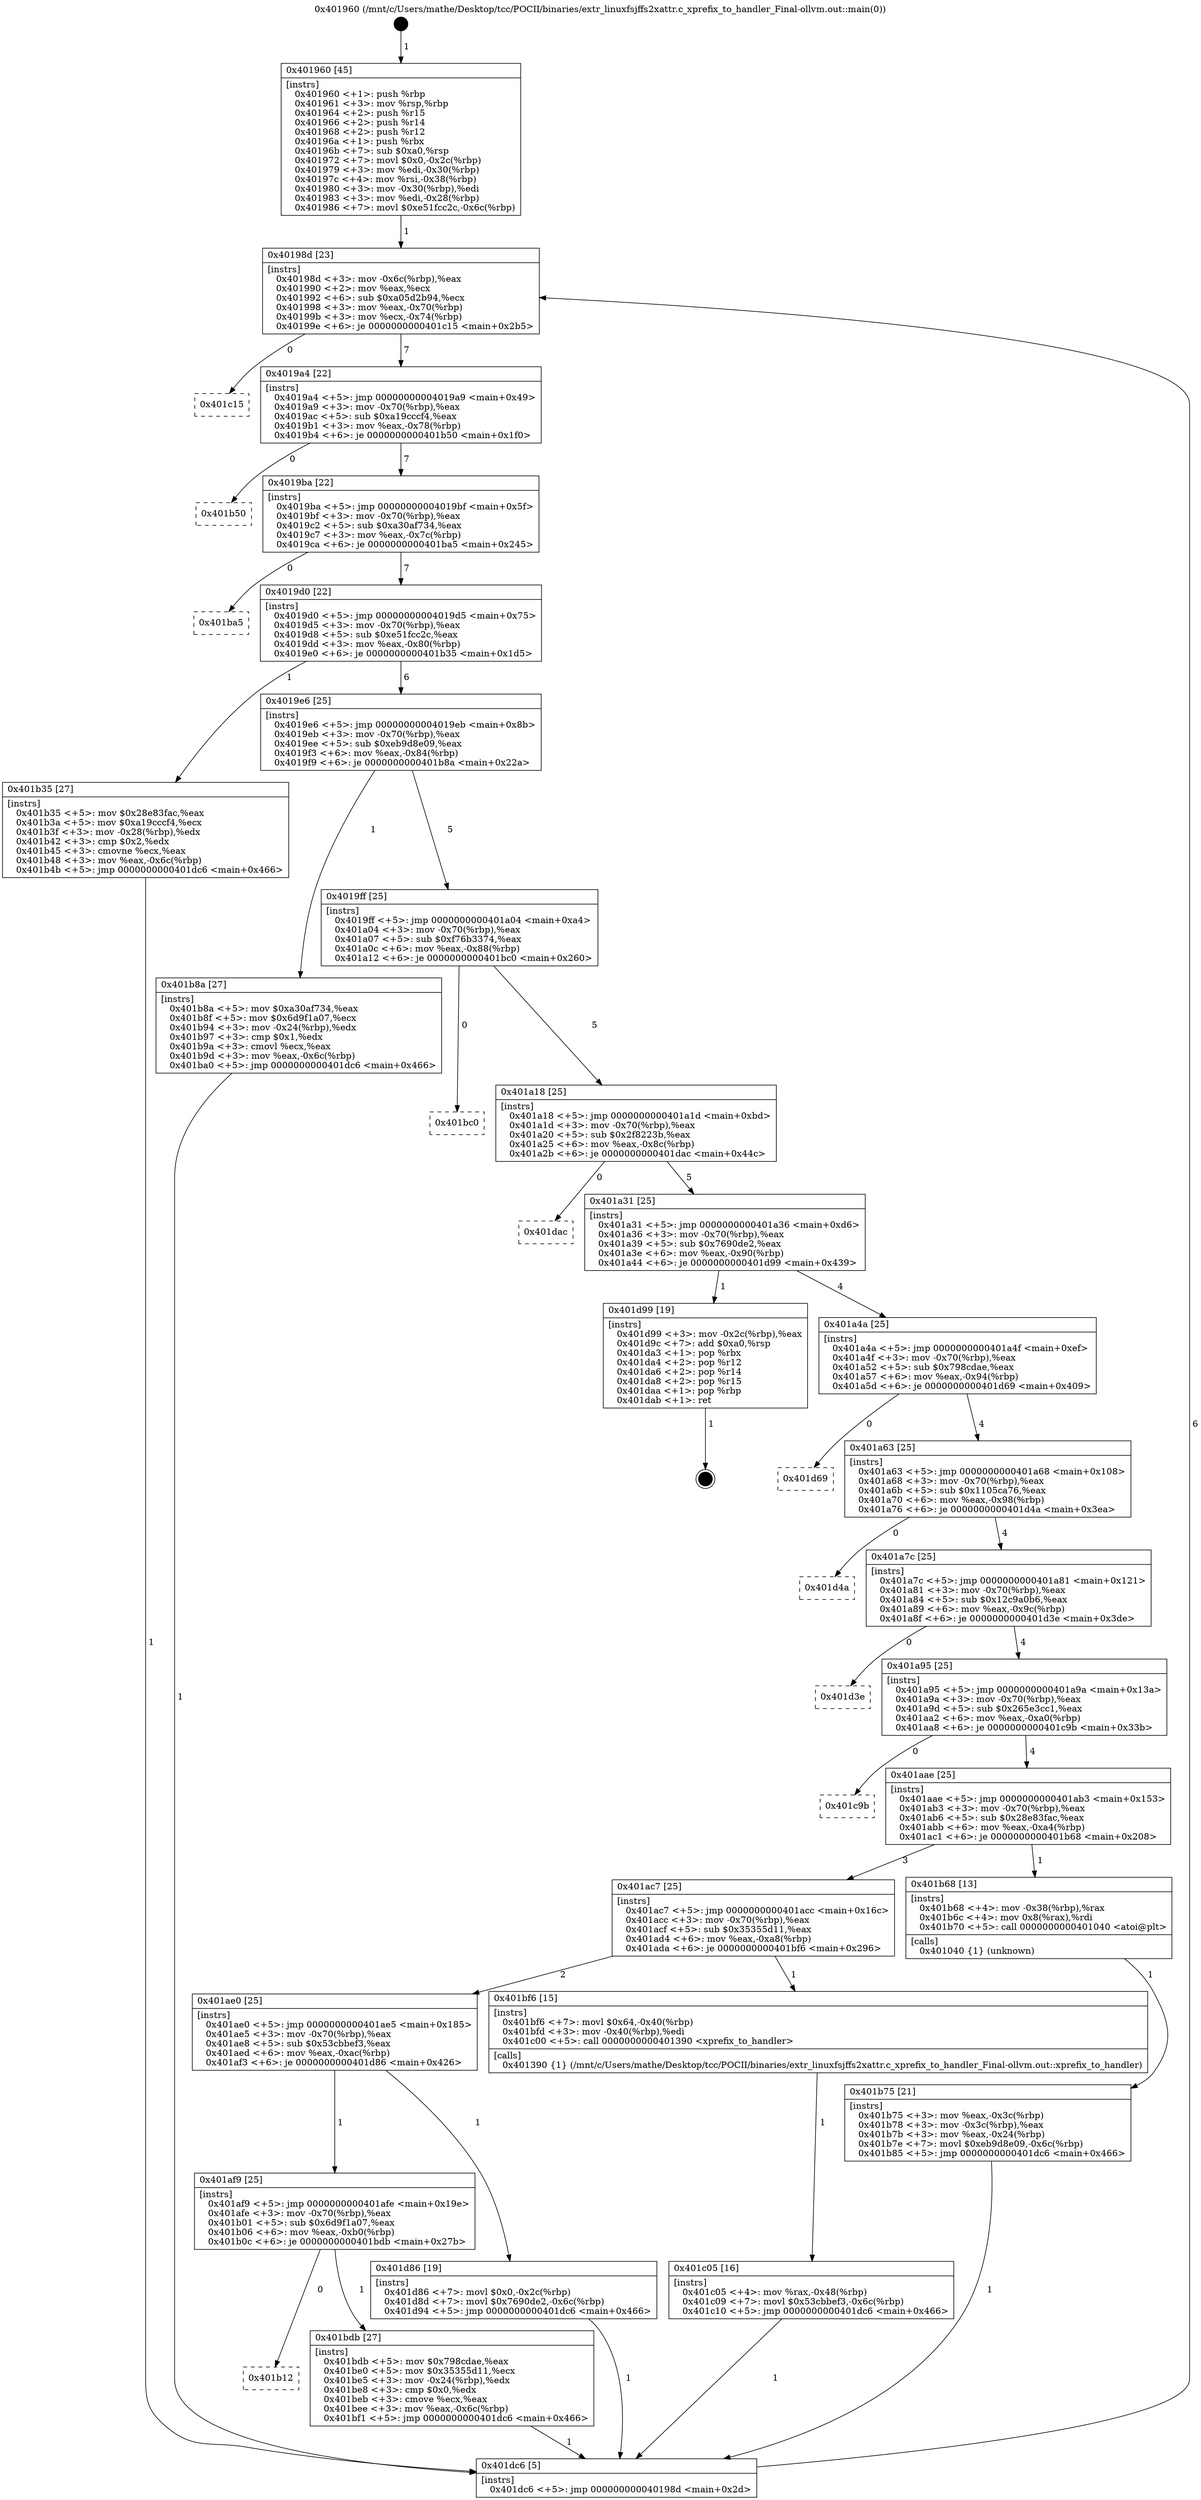 digraph "0x401960" {
  label = "0x401960 (/mnt/c/Users/mathe/Desktop/tcc/POCII/binaries/extr_linuxfsjffs2xattr.c_xprefix_to_handler_Final-ollvm.out::main(0))"
  labelloc = "t"
  node[shape=record]

  Entry [label="",width=0.3,height=0.3,shape=circle,fillcolor=black,style=filled]
  "0x40198d" [label="{
     0x40198d [23]\l
     | [instrs]\l
     &nbsp;&nbsp;0x40198d \<+3\>: mov -0x6c(%rbp),%eax\l
     &nbsp;&nbsp;0x401990 \<+2\>: mov %eax,%ecx\l
     &nbsp;&nbsp;0x401992 \<+6\>: sub $0xa05d2b94,%ecx\l
     &nbsp;&nbsp;0x401998 \<+3\>: mov %eax,-0x70(%rbp)\l
     &nbsp;&nbsp;0x40199b \<+3\>: mov %ecx,-0x74(%rbp)\l
     &nbsp;&nbsp;0x40199e \<+6\>: je 0000000000401c15 \<main+0x2b5\>\l
  }"]
  "0x401c15" [label="{
     0x401c15\l
  }", style=dashed]
  "0x4019a4" [label="{
     0x4019a4 [22]\l
     | [instrs]\l
     &nbsp;&nbsp;0x4019a4 \<+5\>: jmp 00000000004019a9 \<main+0x49\>\l
     &nbsp;&nbsp;0x4019a9 \<+3\>: mov -0x70(%rbp),%eax\l
     &nbsp;&nbsp;0x4019ac \<+5\>: sub $0xa19cccf4,%eax\l
     &nbsp;&nbsp;0x4019b1 \<+3\>: mov %eax,-0x78(%rbp)\l
     &nbsp;&nbsp;0x4019b4 \<+6\>: je 0000000000401b50 \<main+0x1f0\>\l
  }"]
  Exit [label="",width=0.3,height=0.3,shape=circle,fillcolor=black,style=filled,peripheries=2]
  "0x401b50" [label="{
     0x401b50\l
  }", style=dashed]
  "0x4019ba" [label="{
     0x4019ba [22]\l
     | [instrs]\l
     &nbsp;&nbsp;0x4019ba \<+5\>: jmp 00000000004019bf \<main+0x5f\>\l
     &nbsp;&nbsp;0x4019bf \<+3\>: mov -0x70(%rbp),%eax\l
     &nbsp;&nbsp;0x4019c2 \<+5\>: sub $0xa30af734,%eax\l
     &nbsp;&nbsp;0x4019c7 \<+3\>: mov %eax,-0x7c(%rbp)\l
     &nbsp;&nbsp;0x4019ca \<+6\>: je 0000000000401ba5 \<main+0x245\>\l
  }"]
  "0x401c05" [label="{
     0x401c05 [16]\l
     | [instrs]\l
     &nbsp;&nbsp;0x401c05 \<+4\>: mov %rax,-0x48(%rbp)\l
     &nbsp;&nbsp;0x401c09 \<+7\>: movl $0x53cbbef3,-0x6c(%rbp)\l
     &nbsp;&nbsp;0x401c10 \<+5\>: jmp 0000000000401dc6 \<main+0x466\>\l
  }"]
  "0x401ba5" [label="{
     0x401ba5\l
  }", style=dashed]
  "0x4019d0" [label="{
     0x4019d0 [22]\l
     | [instrs]\l
     &nbsp;&nbsp;0x4019d0 \<+5\>: jmp 00000000004019d5 \<main+0x75\>\l
     &nbsp;&nbsp;0x4019d5 \<+3\>: mov -0x70(%rbp),%eax\l
     &nbsp;&nbsp;0x4019d8 \<+5\>: sub $0xe51fcc2c,%eax\l
     &nbsp;&nbsp;0x4019dd \<+3\>: mov %eax,-0x80(%rbp)\l
     &nbsp;&nbsp;0x4019e0 \<+6\>: je 0000000000401b35 \<main+0x1d5\>\l
  }"]
  "0x401b12" [label="{
     0x401b12\l
  }", style=dashed]
  "0x401b35" [label="{
     0x401b35 [27]\l
     | [instrs]\l
     &nbsp;&nbsp;0x401b35 \<+5\>: mov $0x28e83fac,%eax\l
     &nbsp;&nbsp;0x401b3a \<+5\>: mov $0xa19cccf4,%ecx\l
     &nbsp;&nbsp;0x401b3f \<+3\>: mov -0x28(%rbp),%edx\l
     &nbsp;&nbsp;0x401b42 \<+3\>: cmp $0x2,%edx\l
     &nbsp;&nbsp;0x401b45 \<+3\>: cmovne %ecx,%eax\l
     &nbsp;&nbsp;0x401b48 \<+3\>: mov %eax,-0x6c(%rbp)\l
     &nbsp;&nbsp;0x401b4b \<+5\>: jmp 0000000000401dc6 \<main+0x466\>\l
  }"]
  "0x4019e6" [label="{
     0x4019e6 [25]\l
     | [instrs]\l
     &nbsp;&nbsp;0x4019e6 \<+5\>: jmp 00000000004019eb \<main+0x8b\>\l
     &nbsp;&nbsp;0x4019eb \<+3\>: mov -0x70(%rbp),%eax\l
     &nbsp;&nbsp;0x4019ee \<+5\>: sub $0xeb9d8e09,%eax\l
     &nbsp;&nbsp;0x4019f3 \<+6\>: mov %eax,-0x84(%rbp)\l
     &nbsp;&nbsp;0x4019f9 \<+6\>: je 0000000000401b8a \<main+0x22a\>\l
  }"]
  "0x401dc6" [label="{
     0x401dc6 [5]\l
     | [instrs]\l
     &nbsp;&nbsp;0x401dc6 \<+5\>: jmp 000000000040198d \<main+0x2d\>\l
  }"]
  "0x401960" [label="{
     0x401960 [45]\l
     | [instrs]\l
     &nbsp;&nbsp;0x401960 \<+1\>: push %rbp\l
     &nbsp;&nbsp;0x401961 \<+3\>: mov %rsp,%rbp\l
     &nbsp;&nbsp;0x401964 \<+2\>: push %r15\l
     &nbsp;&nbsp;0x401966 \<+2\>: push %r14\l
     &nbsp;&nbsp;0x401968 \<+2\>: push %r12\l
     &nbsp;&nbsp;0x40196a \<+1\>: push %rbx\l
     &nbsp;&nbsp;0x40196b \<+7\>: sub $0xa0,%rsp\l
     &nbsp;&nbsp;0x401972 \<+7\>: movl $0x0,-0x2c(%rbp)\l
     &nbsp;&nbsp;0x401979 \<+3\>: mov %edi,-0x30(%rbp)\l
     &nbsp;&nbsp;0x40197c \<+4\>: mov %rsi,-0x38(%rbp)\l
     &nbsp;&nbsp;0x401980 \<+3\>: mov -0x30(%rbp),%edi\l
     &nbsp;&nbsp;0x401983 \<+3\>: mov %edi,-0x28(%rbp)\l
     &nbsp;&nbsp;0x401986 \<+7\>: movl $0xe51fcc2c,-0x6c(%rbp)\l
  }"]
  "0x401bdb" [label="{
     0x401bdb [27]\l
     | [instrs]\l
     &nbsp;&nbsp;0x401bdb \<+5\>: mov $0x798cdae,%eax\l
     &nbsp;&nbsp;0x401be0 \<+5\>: mov $0x35355d11,%ecx\l
     &nbsp;&nbsp;0x401be5 \<+3\>: mov -0x24(%rbp),%edx\l
     &nbsp;&nbsp;0x401be8 \<+3\>: cmp $0x0,%edx\l
     &nbsp;&nbsp;0x401beb \<+3\>: cmove %ecx,%eax\l
     &nbsp;&nbsp;0x401bee \<+3\>: mov %eax,-0x6c(%rbp)\l
     &nbsp;&nbsp;0x401bf1 \<+5\>: jmp 0000000000401dc6 \<main+0x466\>\l
  }"]
  "0x401b8a" [label="{
     0x401b8a [27]\l
     | [instrs]\l
     &nbsp;&nbsp;0x401b8a \<+5\>: mov $0xa30af734,%eax\l
     &nbsp;&nbsp;0x401b8f \<+5\>: mov $0x6d9f1a07,%ecx\l
     &nbsp;&nbsp;0x401b94 \<+3\>: mov -0x24(%rbp),%edx\l
     &nbsp;&nbsp;0x401b97 \<+3\>: cmp $0x1,%edx\l
     &nbsp;&nbsp;0x401b9a \<+3\>: cmovl %ecx,%eax\l
     &nbsp;&nbsp;0x401b9d \<+3\>: mov %eax,-0x6c(%rbp)\l
     &nbsp;&nbsp;0x401ba0 \<+5\>: jmp 0000000000401dc6 \<main+0x466\>\l
  }"]
  "0x4019ff" [label="{
     0x4019ff [25]\l
     | [instrs]\l
     &nbsp;&nbsp;0x4019ff \<+5\>: jmp 0000000000401a04 \<main+0xa4\>\l
     &nbsp;&nbsp;0x401a04 \<+3\>: mov -0x70(%rbp),%eax\l
     &nbsp;&nbsp;0x401a07 \<+5\>: sub $0xf76b3374,%eax\l
     &nbsp;&nbsp;0x401a0c \<+6\>: mov %eax,-0x88(%rbp)\l
     &nbsp;&nbsp;0x401a12 \<+6\>: je 0000000000401bc0 \<main+0x260\>\l
  }"]
  "0x401af9" [label="{
     0x401af9 [25]\l
     | [instrs]\l
     &nbsp;&nbsp;0x401af9 \<+5\>: jmp 0000000000401afe \<main+0x19e\>\l
     &nbsp;&nbsp;0x401afe \<+3\>: mov -0x70(%rbp),%eax\l
     &nbsp;&nbsp;0x401b01 \<+5\>: sub $0x6d9f1a07,%eax\l
     &nbsp;&nbsp;0x401b06 \<+6\>: mov %eax,-0xb0(%rbp)\l
     &nbsp;&nbsp;0x401b0c \<+6\>: je 0000000000401bdb \<main+0x27b\>\l
  }"]
  "0x401bc0" [label="{
     0x401bc0\l
  }", style=dashed]
  "0x401a18" [label="{
     0x401a18 [25]\l
     | [instrs]\l
     &nbsp;&nbsp;0x401a18 \<+5\>: jmp 0000000000401a1d \<main+0xbd\>\l
     &nbsp;&nbsp;0x401a1d \<+3\>: mov -0x70(%rbp),%eax\l
     &nbsp;&nbsp;0x401a20 \<+5\>: sub $0x2f8223b,%eax\l
     &nbsp;&nbsp;0x401a25 \<+6\>: mov %eax,-0x8c(%rbp)\l
     &nbsp;&nbsp;0x401a2b \<+6\>: je 0000000000401dac \<main+0x44c\>\l
  }"]
  "0x401d86" [label="{
     0x401d86 [19]\l
     | [instrs]\l
     &nbsp;&nbsp;0x401d86 \<+7\>: movl $0x0,-0x2c(%rbp)\l
     &nbsp;&nbsp;0x401d8d \<+7\>: movl $0x7690de2,-0x6c(%rbp)\l
     &nbsp;&nbsp;0x401d94 \<+5\>: jmp 0000000000401dc6 \<main+0x466\>\l
  }"]
  "0x401dac" [label="{
     0x401dac\l
  }", style=dashed]
  "0x401a31" [label="{
     0x401a31 [25]\l
     | [instrs]\l
     &nbsp;&nbsp;0x401a31 \<+5\>: jmp 0000000000401a36 \<main+0xd6\>\l
     &nbsp;&nbsp;0x401a36 \<+3\>: mov -0x70(%rbp),%eax\l
     &nbsp;&nbsp;0x401a39 \<+5\>: sub $0x7690de2,%eax\l
     &nbsp;&nbsp;0x401a3e \<+6\>: mov %eax,-0x90(%rbp)\l
     &nbsp;&nbsp;0x401a44 \<+6\>: je 0000000000401d99 \<main+0x439\>\l
  }"]
  "0x401ae0" [label="{
     0x401ae0 [25]\l
     | [instrs]\l
     &nbsp;&nbsp;0x401ae0 \<+5\>: jmp 0000000000401ae5 \<main+0x185\>\l
     &nbsp;&nbsp;0x401ae5 \<+3\>: mov -0x70(%rbp),%eax\l
     &nbsp;&nbsp;0x401ae8 \<+5\>: sub $0x53cbbef3,%eax\l
     &nbsp;&nbsp;0x401aed \<+6\>: mov %eax,-0xac(%rbp)\l
     &nbsp;&nbsp;0x401af3 \<+6\>: je 0000000000401d86 \<main+0x426\>\l
  }"]
  "0x401d99" [label="{
     0x401d99 [19]\l
     | [instrs]\l
     &nbsp;&nbsp;0x401d99 \<+3\>: mov -0x2c(%rbp),%eax\l
     &nbsp;&nbsp;0x401d9c \<+7\>: add $0xa0,%rsp\l
     &nbsp;&nbsp;0x401da3 \<+1\>: pop %rbx\l
     &nbsp;&nbsp;0x401da4 \<+2\>: pop %r12\l
     &nbsp;&nbsp;0x401da6 \<+2\>: pop %r14\l
     &nbsp;&nbsp;0x401da8 \<+2\>: pop %r15\l
     &nbsp;&nbsp;0x401daa \<+1\>: pop %rbp\l
     &nbsp;&nbsp;0x401dab \<+1\>: ret\l
  }"]
  "0x401a4a" [label="{
     0x401a4a [25]\l
     | [instrs]\l
     &nbsp;&nbsp;0x401a4a \<+5\>: jmp 0000000000401a4f \<main+0xef\>\l
     &nbsp;&nbsp;0x401a4f \<+3\>: mov -0x70(%rbp),%eax\l
     &nbsp;&nbsp;0x401a52 \<+5\>: sub $0x798cdae,%eax\l
     &nbsp;&nbsp;0x401a57 \<+6\>: mov %eax,-0x94(%rbp)\l
     &nbsp;&nbsp;0x401a5d \<+6\>: je 0000000000401d69 \<main+0x409\>\l
  }"]
  "0x401bf6" [label="{
     0x401bf6 [15]\l
     | [instrs]\l
     &nbsp;&nbsp;0x401bf6 \<+7\>: movl $0x64,-0x40(%rbp)\l
     &nbsp;&nbsp;0x401bfd \<+3\>: mov -0x40(%rbp),%edi\l
     &nbsp;&nbsp;0x401c00 \<+5\>: call 0000000000401390 \<xprefix_to_handler\>\l
     | [calls]\l
     &nbsp;&nbsp;0x401390 \{1\} (/mnt/c/Users/mathe/Desktop/tcc/POCII/binaries/extr_linuxfsjffs2xattr.c_xprefix_to_handler_Final-ollvm.out::xprefix_to_handler)\l
  }"]
  "0x401d69" [label="{
     0x401d69\l
  }", style=dashed]
  "0x401a63" [label="{
     0x401a63 [25]\l
     | [instrs]\l
     &nbsp;&nbsp;0x401a63 \<+5\>: jmp 0000000000401a68 \<main+0x108\>\l
     &nbsp;&nbsp;0x401a68 \<+3\>: mov -0x70(%rbp),%eax\l
     &nbsp;&nbsp;0x401a6b \<+5\>: sub $0x1105ca76,%eax\l
     &nbsp;&nbsp;0x401a70 \<+6\>: mov %eax,-0x98(%rbp)\l
     &nbsp;&nbsp;0x401a76 \<+6\>: je 0000000000401d4a \<main+0x3ea\>\l
  }"]
  "0x401b75" [label="{
     0x401b75 [21]\l
     | [instrs]\l
     &nbsp;&nbsp;0x401b75 \<+3\>: mov %eax,-0x3c(%rbp)\l
     &nbsp;&nbsp;0x401b78 \<+3\>: mov -0x3c(%rbp),%eax\l
     &nbsp;&nbsp;0x401b7b \<+3\>: mov %eax,-0x24(%rbp)\l
     &nbsp;&nbsp;0x401b7e \<+7\>: movl $0xeb9d8e09,-0x6c(%rbp)\l
     &nbsp;&nbsp;0x401b85 \<+5\>: jmp 0000000000401dc6 \<main+0x466\>\l
  }"]
  "0x401d4a" [label="{
     0x401d4a\l
  }", style=dashed]
  "0x401a7c" [label="{
     0x401a7c [25]\l
     | [instrs]\l
     &nbsp;&nbsp;0x401a7c \<+5\>: jmp 0000000000401a81 \<main+0x121\>\l
     &nbsp;&nbsp;0x401a81 \<+3\>: mov -0x70(%rbp),%eax\l
     &nbsp;&nbsp;0x401a84 \<+5\>: sub $0x12c9a0b6,%eax\l
     &nbsp;&nbsp;0x401a89 \<+6\>: mov %eax,-0x9c(%rbp)\l
     &nbsp;&nbsp;0x401a8f \<+6\>: je 0000000000401d3e \<main+0x3de\>\l
  }"]
  "0x401ac7" [label="{
     0x401ac7 [25]\l
     | [instrs]\l
     &nbsp;&nbsp;0x401ac7 \<+5\>: jmp 0000000000401acc \<main+0x16c\>\l
     &nbsp;&nbsp;0x401acc \<+3\>: mov -0x70(%rbp),%eax\l
     &nbsp;&nbsp;0x401acf \<+5\>: sub $0x35355d11,%eax\l
     &nbsp;&nbsp;0x401ad4 \<+6\>: mov %eax,-0xa8(%rbp)\l
     &nbsp;&nbsp;0x401ada \<+6\>: je 0000000000401bf6 \<main+0x296\>\l
  }"]
  "0x401d3e" [label="{
     0x401d3e\l
  }", style=dashed]
  "0x401a95" [label="{
     0x401a95 [25]\l
     | [instrs]\l
     &nbsp;&nbsp;0x401a95 \<+5\>: jmp 0000000000401a9a \<main+0x13a\>\l
     &nbsp;&nbsp;0x401a9a \<+3\>: mov -0x70(%rbp),%eax\l
     &nbsp;&nbsp;0x401a9d \<+5\>: sub $0x265e3cc1,%eax\l
     &nbsp;&nbsp;0x401aa2 \<+6\>: mov %eax,-0xa0(%rbp)\l
     &nbsp;&nbsp;0x401aa8 \<+6\>: je 0000000000401c9b \<main+0x33b\>\l
  }"]
  "0x401b68" [label="{
     0x401b68 [13]\l
     | [instrs]\l
     &nbsp;&nbsp;0x401b68 \<+4\>: mov -0x38(%rbp),%rax\l
     &nbsp;&nbsp;0x401b6c \<+4\>: mov 0x8(%rax),%rdi\l
     &nbsp;&nbsp;0x401b70 \<+5\>: call 0000000000401040 \<atoi@plt\>\l
     | [calls]\l
     &nbsp;&nbsp;0x401040 \{1\} (unknown)\l
  }"]
  "0x401c9b" [label="{
     0x401c9b\l
  }", style=dashed]
  "0x401aae" [label="{
     0x401aae [25]\l
     | [instrs]\l
     &nbsp;&nbsp;0x401aae \<+5\>: jmp 0000000000401ab3 \<main+0x153\>\l
     &nbsp;&nbsp;0x401ab3 \<+3\>: mov -0x70(%rbp),%eax\l
     &nbsp;&nbsp;0x401ab6 \<+5\>: sub $0x28e83fac,%eax\l
     &nbsp;&nbsp;0x401abb \<+6\>: mov %eax,-0xa4(%rbp)\l
     &nbsp;&nbsp;0x401ac1 \<+6\>: je 0000000000401b68 \<main+0x208\>\l
  }"]
  Entry -> "0x401960" [label=" 1"]
  "0x40198d" -> "0x401c15" [label=" 0"]
  "0x40198d" -> "0x4019a4" [label=" 7"]
  "0x401d99" -> Exit [label=" 1"]
  "0x4019a4" -> "0x401b50" [label=" 0"]
  "0x4019a4" -> "0x4019ba" [label=" 7"]
  "0x401d86" -> "0x401dc6" [label=" 1"]
  "0x4019ba" -> "0x401ba5" [label=" 0"]
  "0x4019ba" -> "0x4019d0" [label=" 7"]
  "0x401c05" -> "0x401dc6" [label=" 1"]
  "0x4019d0" -> "0x401b35" [label=" 1"]
  "0x4019d0" -> "0x4019e6" [label=" 6"]
  "0x401b35" -> "0x401dc6" [label=" 1"]
  "0x401960" -> "0x40198d" [label=" 1"]
  "0x401dc6" -> "0x40198d" [label=" 6"]
  "0x401bf6" -> "0x401c05" [label=" 1"]
  "0x4019e6" -> "0x401b8a" [label=" 1"]
  "0x4019e6" -> "0x4019ff" [label=" 5"]
  "0x401bdb" -> "0x401dc6" [label=" 1"]
  "0x4019ff" -> "0x401bc0" [label=" 0"]
  "0x4019ff" -> "0x401a18" [label=" 5"]
  "0x401af9" -> "0x401bdb" [label=" 1"]
  "0x401a18" -> "0x401dac" [label=" 0"]
  "0x401a18" -> "0x401a31" [label=" 5"]
  "0x401af9" -> "0x401b12" [label=" 0"]
  "0x401a31" -> "0x401d99" [label=" 1"]
  "0x401a31" -> "0x401a4a" [label=" 4"]
  "0x401ae0" -> "0x401d86" [label=" 1"]
  "0x401a4a" -> "0x401d69" [label=" 0"]
  "0x401a4a" -> "0x401a63" [label=" 4"]
  "0x401ae0" -> "0x401af9" [label=" 1"]
  "0x401a63" -> "0x401d4a" [label=" 0"]
  "0x401a63" -> "0x401a7c" [label=" 4"]
  "0x401ac7" -> "0x401bf6" [label=" 1"]
  "0x401a7c" -> "0x401d3e" [label=" 0"]
  "0x401a7c" -> "0x401a95" [label=" 4"]
  "0x401ac7" -> "0x401ae0" [label=" 2"]
  "0x401a95" -> "0x401c9b" [label=" 0"]
  "0x401a95" -> "0x401aae" [label=" 4"]
  "0x401b8a" -> "0x401dc6" [label=" 1"]
  "0x401aae" -> "0x401b68" [label=" 1"]
  "0x401aae" -> "0x401ac7" [label=" 3"]
  "0x401b68" -> "0x401b75" [label=" 1"]
  "0x401b75" -> "0x401dc6" [label=" 1"]
}
